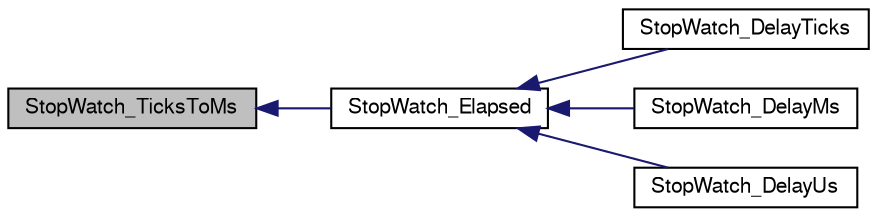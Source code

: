 digraph "StopWatch_TicksToMs"
{
  edge [fontname="FreeSans",fontsize="10",labelfontname="FreeSans",labelfontsize="10"];
  node [fontname="FreeSans",fontsize="10",shape=record];
  rankdir="LR";
  Node1 [label="StopWatch_TicksToMs",height=0.2,width=0.4,color="black", fillcolor="grey75", style="filled", fontcolor="black"];
  Node1 -> Node2 [dir="back",color="midnightblue",fontsize="10",style="solid"];
  Node2 [label="StopWatch_Elapsed",height=0.2,width=0.4,color="black", fillcolor="white", style="filled",URL="$group__Stop__Watch.html#ga0a0b6b9a4391ae5f4fcccb22a2a35f73",tooltip="Returns number of ticks elapsed since stopwatch was started. "];
  Node2 -> Node3 [dir="back",color="midnightblue",fontsize="10",style="solid"];
  Node3 [label="StopWatch_DelayTicks",height=0.2,width=0.4,color="black", fillcolor="white", style="filled",URL="$group__Stop__Watch.html#ga744f358982209fe277eb21843e88a2d9",tooltip="Delays the given number of ticks using stopwatch primitives. "];
  Node2 -> Node4 [dir="back",color="midnightblue",fontsize="10",style="solid"];
  Node4 [label="StopWatch_DelayMs",height=0.2,width=0.4,color="black", fillcolor="white", style="filled",URL="$group__Stop__Watch.html#gaa3bfba465962b310e4a5bd18292e8f87",tooltip="Delays the given number of mS using stopwatch primitives. "];
  Node2 -> Node5 [dir="back",color="midnightblue",fontsize="10",style="solid"];
  Node5 [label="StopWatch_DelayUs",height=0.2,width=0.4,color="black", fillcolor="white", style="filled",URL="$group__Stop__Watch.html#ga3bc7706d1a9cb32888f82b2874c3655c",tooltip="Delays the given number of uS using stopwatch primitives. "];
}
